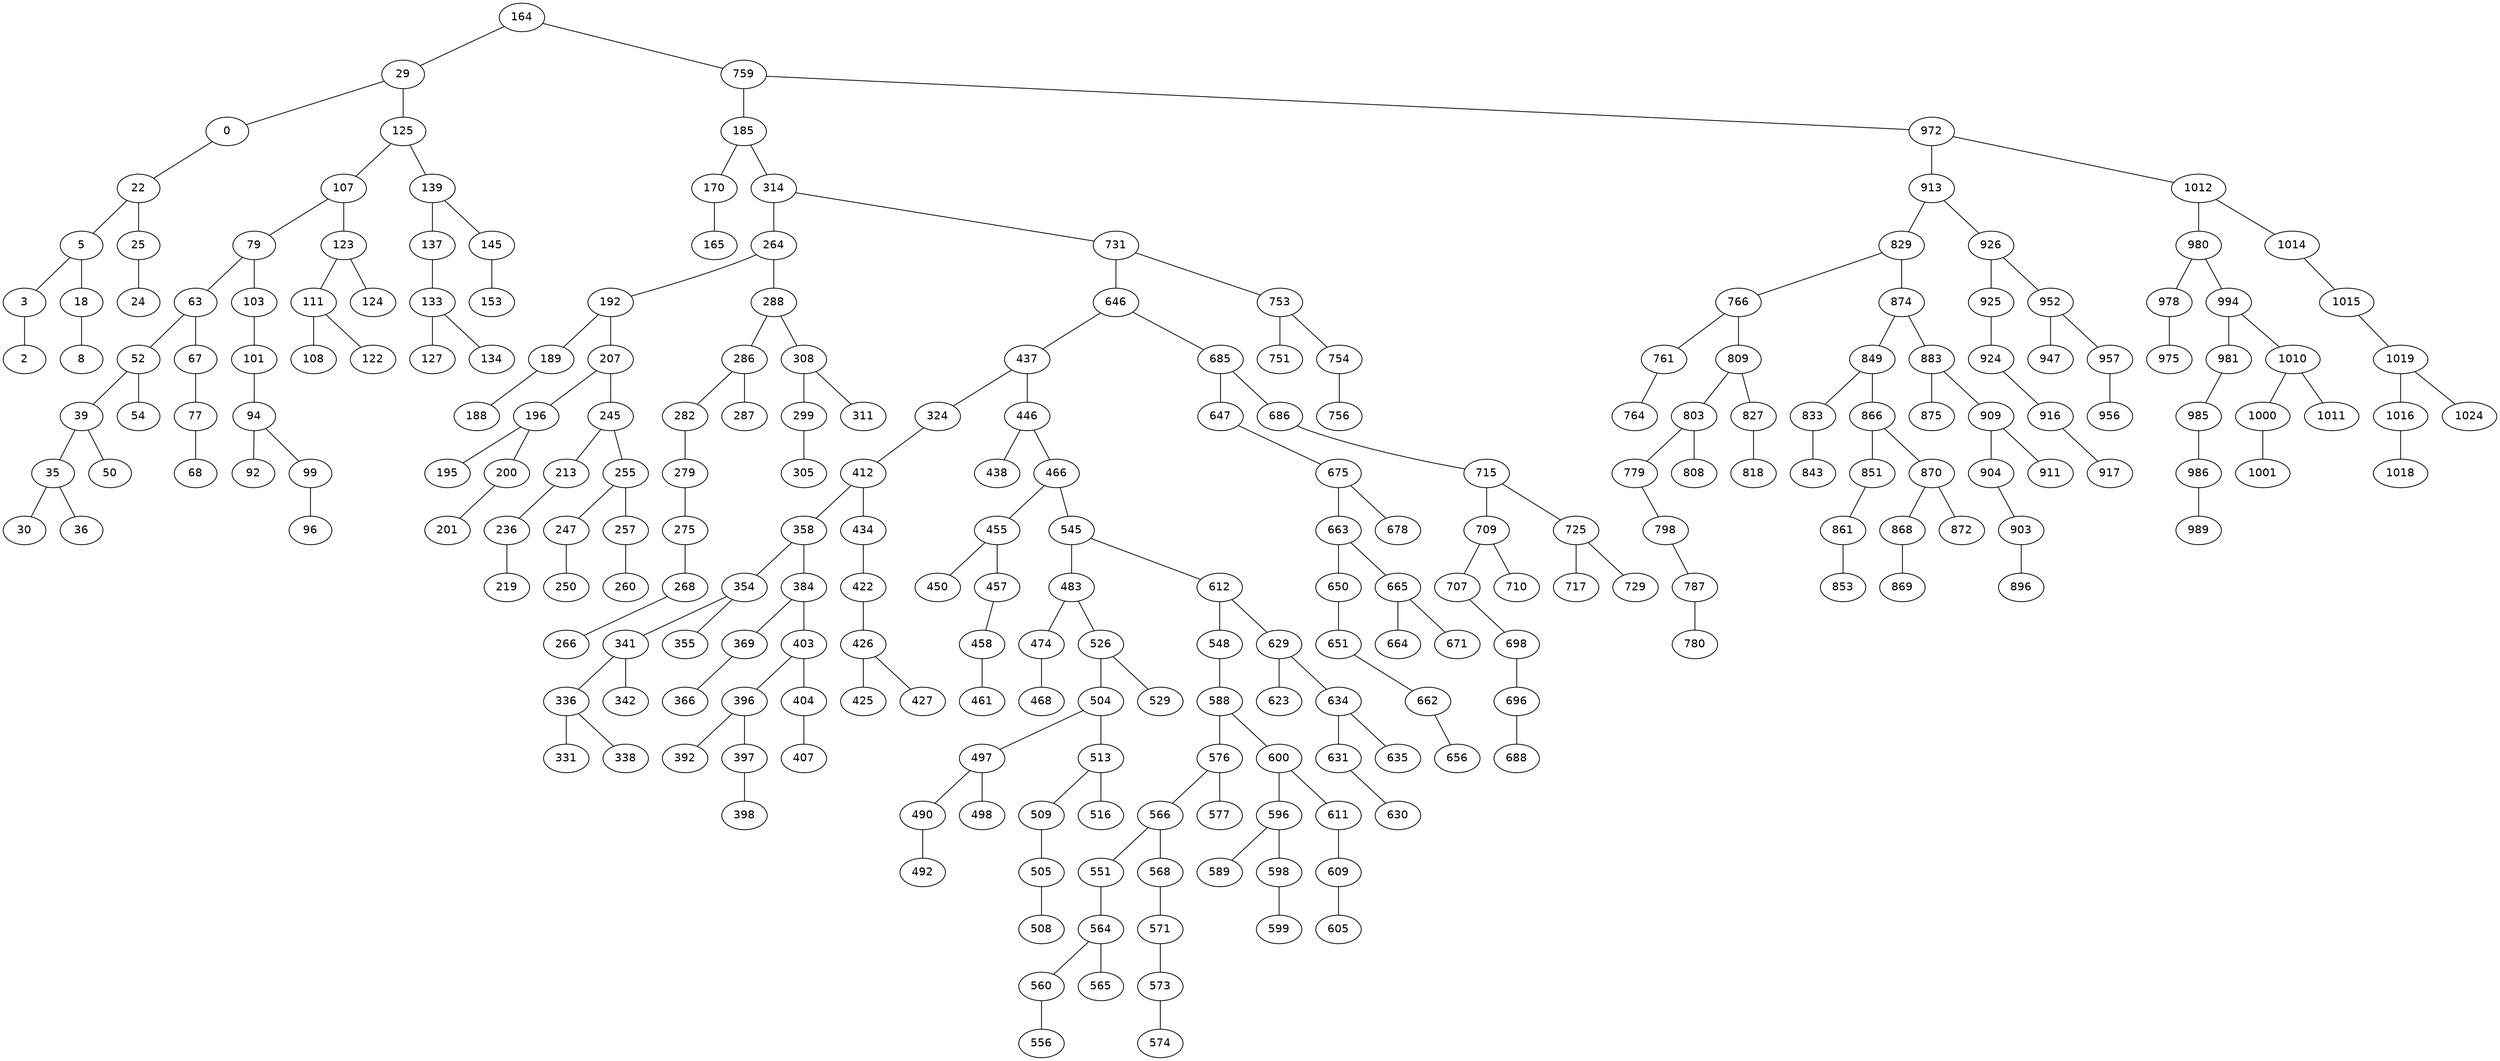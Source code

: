 graph BST {
    node [fontname="Helvetica"];
    164 [label="164"];
    164 -- 29;
    29 [label="29"];
    29 -- 0;
    0 [label="0"];
    0 -- 22;
    22 [label="22"];
    22 -- 5;
    5 [label="5"];
    5 -- 3;
    3 [label="3"];
    3 -- 2;
    2 [label="2"];
    5 -- 18;
    18 [label="18"];
    18 -- 8;
    8 [label="8"];
    22 -- 25;
    25 [label="25"];
    25 -- 24;
    24 [label="24"];
    29 -- 125;
    125 [label="125"];
    125 -- 107;
    107 [label="107"];
    107 -- 79;
    79 [label="79"];
    79 -- 63;
    63 [label="63"];
    63 -- 52;
    52 [label="52"];
    52 -- 39;
    39 [label="39"];
    39 -- 35;
    35 [label="35"];
    35 -- 30;
    30 [label="30"];
    35 -- 36;
    36 [label="36"];
    39 -- 50;
    50 [label="50"];
    52 -- 54;
    54 [label="54"];
    63 -- 67;
    67 [label="67"];
    67 -- 77;
    77 [label="77"];
    77 -- 68;
    68 [label="68"];
    79 -- 103;
    103 [label="103"];
    103 -- 101;
    101 [label="101"];
    101 -- 94;
    94 [label="94"];
    94 -- 92;
    92 [label="92"];
    94 -- 99;
    99 [label="99"];
    99 -- 96;
    96 [label="96"];
    107 -- 123;
    123 [label="123"];
    123 -- 111;
    111 [label="111"];
    111 -- 108;
    108 [label="108"];
    111 -- 122;
    122 [label="122"];
    123 -- 124;
    124 [label="124"];
    125 -- 139;
    139 [label="139"];
    139 -- 137;
    137 [label="137"];
    137 -- 133;
    133 [label="133"];
    133 -- 127;
    127 [label="127"];
    133 -- 134;
    134 [label="134"];
    139 -- 145;
    145 [label="145"];
    145 -- 153;
    153 [label="153"];
    164 -- 759;
    759 [label="759"];
    759 -- 185;
    185 [label="185"];
    185 -- 170;
    170 [label="170"];
    170 -- 165;
    165 [label="165"];
    185 -- 314;
    314 [label="314"];
    314 -- 264;
    264 [label="264"];
    264 -- 192;
    192 [label="192"];
    192 -- 189;
    189 [label="189"];
    189 -- 188;
    188 [label="188"];
    192 -- 207;
    207 [label="207"];
    207 -- 196;
    196 [label="196"];
    196 -- 195;
    195 [label="195"];
    196 -- 200;
    200 [label="200"];
    200 -- 201;
    201 [label="201"];
    207 -- 245;
    245 [label="245"];
    245 -- 213;
    213 [label="213"];
    213 -- 236;
    236 [label="236"];
    236 -- 219;
    219 [label="219"];
    245 -- 255;
    255 [label="255"];
    255 -- 247;
    247 [label="247"];
    247 -- 250;
    250 [label="250"];
    255 -- 257;
    257 [label="257"];
    257 -- 260;
    260 [label="260"];
    264 -- 288;
    288 [label="288"];
    288 -- 286;
    286 [label="286"];
    286 -- 282;
    282 [label="282"];
    282 -- 279;
    279 [label="279"];
    279 -- 275;
    275 [label="275"];
    275 -- 268;
    268 [label="268"];
    268 -- 266;
    266 [label="266"];
    286 -- 287;
    287 [label="287"];
    288 -- 308;
    308 [label="308"];
    308 -- 299;
    299 [label="299"];
    299 -- 305;
    305 [label="305"];
    308 -- 311;
    311 [label="311"];
    314 -- 731;
    731 [label="731"];
    731 -- 646;
    646 [label="646"];
    646 -- 437;
    437 [label="437"];
    437 -- 324;
    324 [label="324"];
    324 -- 412;
    412 [label="412"];
    412 -- 358;
    358 [label="358"];
    358 -- 354;
    354 [label="354"];
    354 -- 341;
    341 [label="341"];
    341 -- 336;
    336 [label="336"];
    336 -- 331;
    331 [label="331"];
    336 -- 338;
    338 [label="338"];
    341 -- 342;
    342 [label="342"];
    354 -- 355;
    355 [label="355"];
    358 -- 384;
    384 [label="384"];
    384 -- 369;
    369 [label="369"];
    369 -- 366;
    366 [label="366"];
    384 -- 403;
    403 [label="403"];
    403 -- 396;
    396 [label="396"];
    396 -- 392;
    392 [label="392"];
    396 -- 397;
    397 [label="397"];
    397 -- 398;
    398 [label="398"];
    403 -- 404;
    404 [label="404"];
    404 -- 407;
    407 [label="407"];
    412 -- 434;
    434 [label="434"];
    434 -- 422;
    422 [label="422"];
    422 -- 426;
    426 [label="426"];
    426 -- 425;
    425 [label="425"];
    426 -- 427;
    427 [label="427"];
    437 -- 446;
    446 [label="446"];
    446 -- 438;
    438 [label="438"];
    446 -- 466;
    466 [label="466"];
    466 -- 455;
    455 [label="455"];
    455 -- 450;
    450 [label="450"];
    455 -- 457;
    457 [label="457"];
    457 -- 458;
    458 [label="458"];
    458 -- 461;
    461 [label="461"];
    466 -- 545;
    545 [label="545"];
    545 -- 483;
    483 [label="483"];
    483 -- 474;
    474 [label="474"];
    474 -- 468;
    468 [label="468"];
    483 -- 526;
    526 [label="526"];
    526 -- 504;
    504 [label="504"];
    504 -- 497;
    497 [label="497"];
    497 -- 490;
    490 [label="490"];
    490 -- 492;
    492 [label="492"];
    497 -- 498;
    498 [label="498"];
    504 -- 513;
    513 [label="513"];
    513 -- 509;
    509 [label="509"];
    509 -- 505;
    505 [label="505"];
    505 -- 508;
    508 [label="508"];
    513 -- 516;
    516 [label="516"];
    526 -- 529;
    529 [label="529"];
    545 -- 612;
    612 [label="612"];
    612 -- 548;
    548 [label="548"];
    548 -- 588;
    588 [label="588"];
    588 -- 576;
    576 [label="576"];
    576 -- 566;
    566 [label="566"];
    566 -- 551;
    551 [label="551"];
    551 -- 564;
    564 [label="564"];
    564 -- 560;
    560 [label="560"];
    560 -- 556;
    556 [label="556"];
    564 -- 565;
    565 [label="565"];
    566 -- 568;
    568 [label="568"];
    568 -- 571;
    571 [label="571"];
    571 -- 573;
    573 [label="573"];
    573 -- 574;
    574 [label="574"];
    576 -- 577;
    577 [label="577"];
    588 -- 600;
    600 [label="600"];
    600 -- 596;
    596 [label="596"];
    596 -- 589;
    589 [label="589"];
    596 -- 598;
    598 [label="598"];
    598 -- 599;
    599 [label="599"];
    600 -- 611;
    611 [label="611"];
    611 -- 609;
    609 [label="609"];
    609 -- 605;
    605 [label="605"];
    612 -- 629;
    629 [label="629"];
    629 -- 623;
    623 [label="623"];
    629 -- 634;
    634 [label="634"];
    634 -- 631;
    631 [label="631"];
    631 -- 630;
    630 [label="630"];
    634 -- 635;
    635 [label="635"];
    646 -- 685;
    685 [label="685"];
    685 -- 647;
    647 [label="647"];
    647 -- 675;
    675 [label="675"];
    675 -- 663;
    663 [label="663"];
    663 -- 650;
    650 [label="650"];
    650 -- 651;
    651 [label="651"];
    651 -- 662;
    662 [label="662"];
    662 -- 656;
    656 [label="656"];
    663 -- 665;
    665 [label="665"];
    665 -- 664;
    664 [label="664"];
    665 -- 671;
    671 [label="671"];
    675 -- 678;
    678 [label="678"];
    685 -- 686;
    686 [label="686"];
    686 -- 715;
    715 [label="715"];
    715 -- 709;
    709 [label="709"];
    709 -- 707;
    707 [label="707"];
    707 -- 698;
    698 [label="698"];
    698 -- 696;
    696 [label="696"];
    696 -- 688;
    688 [label="688"];
    709 -- 710;
    710 [label="710"];
    715 -- 725;
    725 [label="725"];
    725 -- 717;
    717 [label="717"];
    725 -- 729;
    729 [label="729"];
    731 -- 753;
    753 [label="753"];
    753 -- 751;
    751 [label="751"];
    753 -- 754;
    754 [label="754"];
    754 -- 756;
    756 [label="756"];
    759 -- 972;
    972 [label="972"];
    972 -- 913;
    913 [label="913"];
    913 -- 829;
    829 [label="829"];
    829 -- 766;
    766 [label="766"];
    766 -- 761;
    761 [label="761"];
    761 -- 764;
    764 [label="764"];
    766 -- 809;
    809 [label="809"];
    809 -- 803;
    803 [label="803"];
    803 -- 779;
    779 [label="779"];
    779 -- 798;
    798 [label="798"];
    798 -- 787;
    787 [label="787"];
    787 -- 780;
    780 [label="780"];
    803 -- 808;
    808 [label="808"];
    809 -- 827;
    827 [label="827"];
    827 -- 818;
    818 [label="818"];
    829 -- 874;
    874 [label="874"];
    874 -- 849;
    849 [label="849"];
    849 -- 833;
    833 [label="833"];
    833 -- 843;
    843 [label="843"];
    849 -- 866;
    866 [label="866"];
    866 -- 851;
    851 [label="851"];
    851 -- 861;
    861 [label="861"];
    861 -- 853;
    853 [label="853"];
    866 -- 870;
    870 [label="870"];
    870 -- 868;
    868 [label="868"];
    868 -- 869;
    869 [label="869"];
    870 -- 872;
    872 [label="872"];
    874 -- 883;
    883 [label="883"];
    883 -- 875;
    875 [label="875"];
    883 -- 909;
    909 [label="909"];
    909 -- 904;
    904 [label="904"];
    904 -- 903;
    903 [label="903"];
    903 -- 896;
    896 [label="896"];
    909 -- 911;
    911 [label="911"];
    913 -- 926;
    926 [label="926"];
    926 -- 925;
    925 [label="925"];
    925 -- 924;
    924 [label="924"];
    924 -- 916;
    916 [label="916"];
    916 -- 917;
    917 [label="917"];
    926 -- 952;
    952 [label="952"];
    952 -- 947;
    947 [label="947"];
    952 -- 957;
    957 [label="957"];
    957 -- 956;
    956 [label="956"];
    972 -- 1012;
    1012 [label="1012"];
    1012 -- 980;
    980 [label="980"];
    980 -- 978;
    978 [label="978"];
    978 -- 975;
    975 [label="975"];
    980 -- 994;
    994 [label="994"];
    994 -- 981;
    981 [label="981"];
    981 -- 985;
    985 [label="985"];
    985 -- 986;
    986 [label="986"];
    986 -- 989;
    989 [label="989"];
    994 -- 1010;
    1010 [label="1010"];
    1010 -- 1000;
    1000 [label="1000"];
    1000 -- 1001;
    1001 [label="1001"];
    1010 -- 1011;
    1011 [label="1011"];
    1012 -- 1014;
    1014 [label="1014"];
    1014 -- 1015;
    1015 [label="1015"];
    1015 -- 1019;
    1019 [label="1019"];
    1019 -- 1016;
    1016 [label="1016"];
    1016 -- 1018;
    1018 [label="1018"];
    1019 -- 1024;
    1024 [label="1024"];
}
